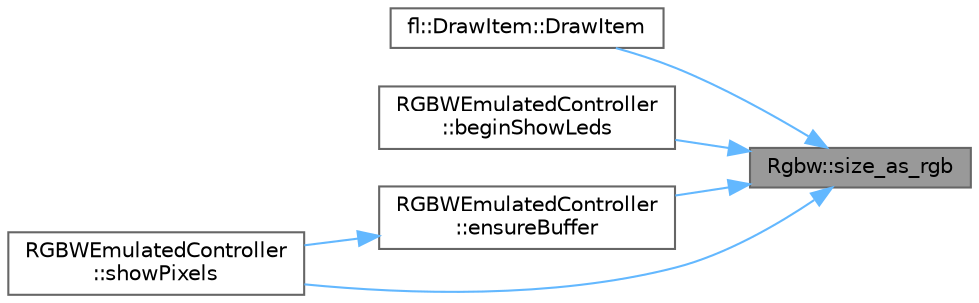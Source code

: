 digraph "Rgbw::size_as_rgb"
{
 // LATEX_PDF_SIZE
  bgcolor="transparent";
  edge [fontname=Helvetica,fontsize=10,labelfontname=Helvetica,labelfontsize=10];
  node [fontname=Helvetica,fontsize=10,shape=box,height=0.2,width=0.4];
  rankdir="RL";
  Node1 [id="Node000001",label="Rgbw::size_as_rgb",height=0.2,width=0.4,color="gray40", fillcolor="grey60", style="filled", fontcolor="black",tooltip=" "];
  Node1 -> Node2 [id="edge1_Node000001_Node000002",dir="back",color="steelblue1",style="solid",tooltip=" "];
  Node2 [id="Node000002",label="fl::DrawItem::DrawItem",height=0.2,width=0.4,color="grey40", fillcolor="white", style="filled",URL="$da/d9d/structfl_1_1_draw_item_a0adc06939bcddde0d6d6cef8e8a18d60.html#a0adc06939bcddde0d6d6cef8e8a18d60",tooltip=" "];
  Node1 -> Node3 [id="edge2_Node000001_Node000003",dir="back",color="steelblue1",style="solid",tooltip=" "];
  Node3 [id="Node000003",label="RGBWEmulatedController\l::beginShowLeds",height=0.2,width=0.4,color="grey40", fillcolor="white", style="filled",URL="$d5/d83/class_r_g_b_w_emulated_controller_a460b948159965c26b3d6eabb58311c36.html#a460b948159965c26b3d6eabb58311c36",tooltip=" "];
  Node1 -> Node4 [id="edge3_Node000001_Node000004",dir="back",color="steelblue1",style="solid",tooltip=" "];
  Node4 [id="Node000004",label="RGBWEmulatedController\l::ensureBuffer",height=0.2,width=0.4,color="grey40", fillcolor="white", style="filled",URL="$d5/d83/class_r_g_b_w_emulated_controller_ac75fed11a6434fa6d70451850a158636.html#ac75fed11a6434fa6d70451850a158636",tooltip=" "];
  Node4 -> Node5 [id="edge4_Node000004_Node000005",dir="back",color="steelblue1",style="solid",tooltip=" "];
  Node5 [id="Node000005",label="RGBWEmulatedController\l::showPixels",height=0.2,width=0.4,color="grey40", fillcolor="white", style="filled",URL="$d5/d83/class_r_g_b_w_emulated_controller_aba9a2f023f2950dbcdf3c2482f765350.html#aba9a2f023f2950dbcdf3c2482f765350",tooltip="Send the LED data to the strip."];
  Node1 -> Node5 [id="edge5_Node000001_Node000005",dir="back",color="steelblue1",style="solid",tooltip=" "];
}
